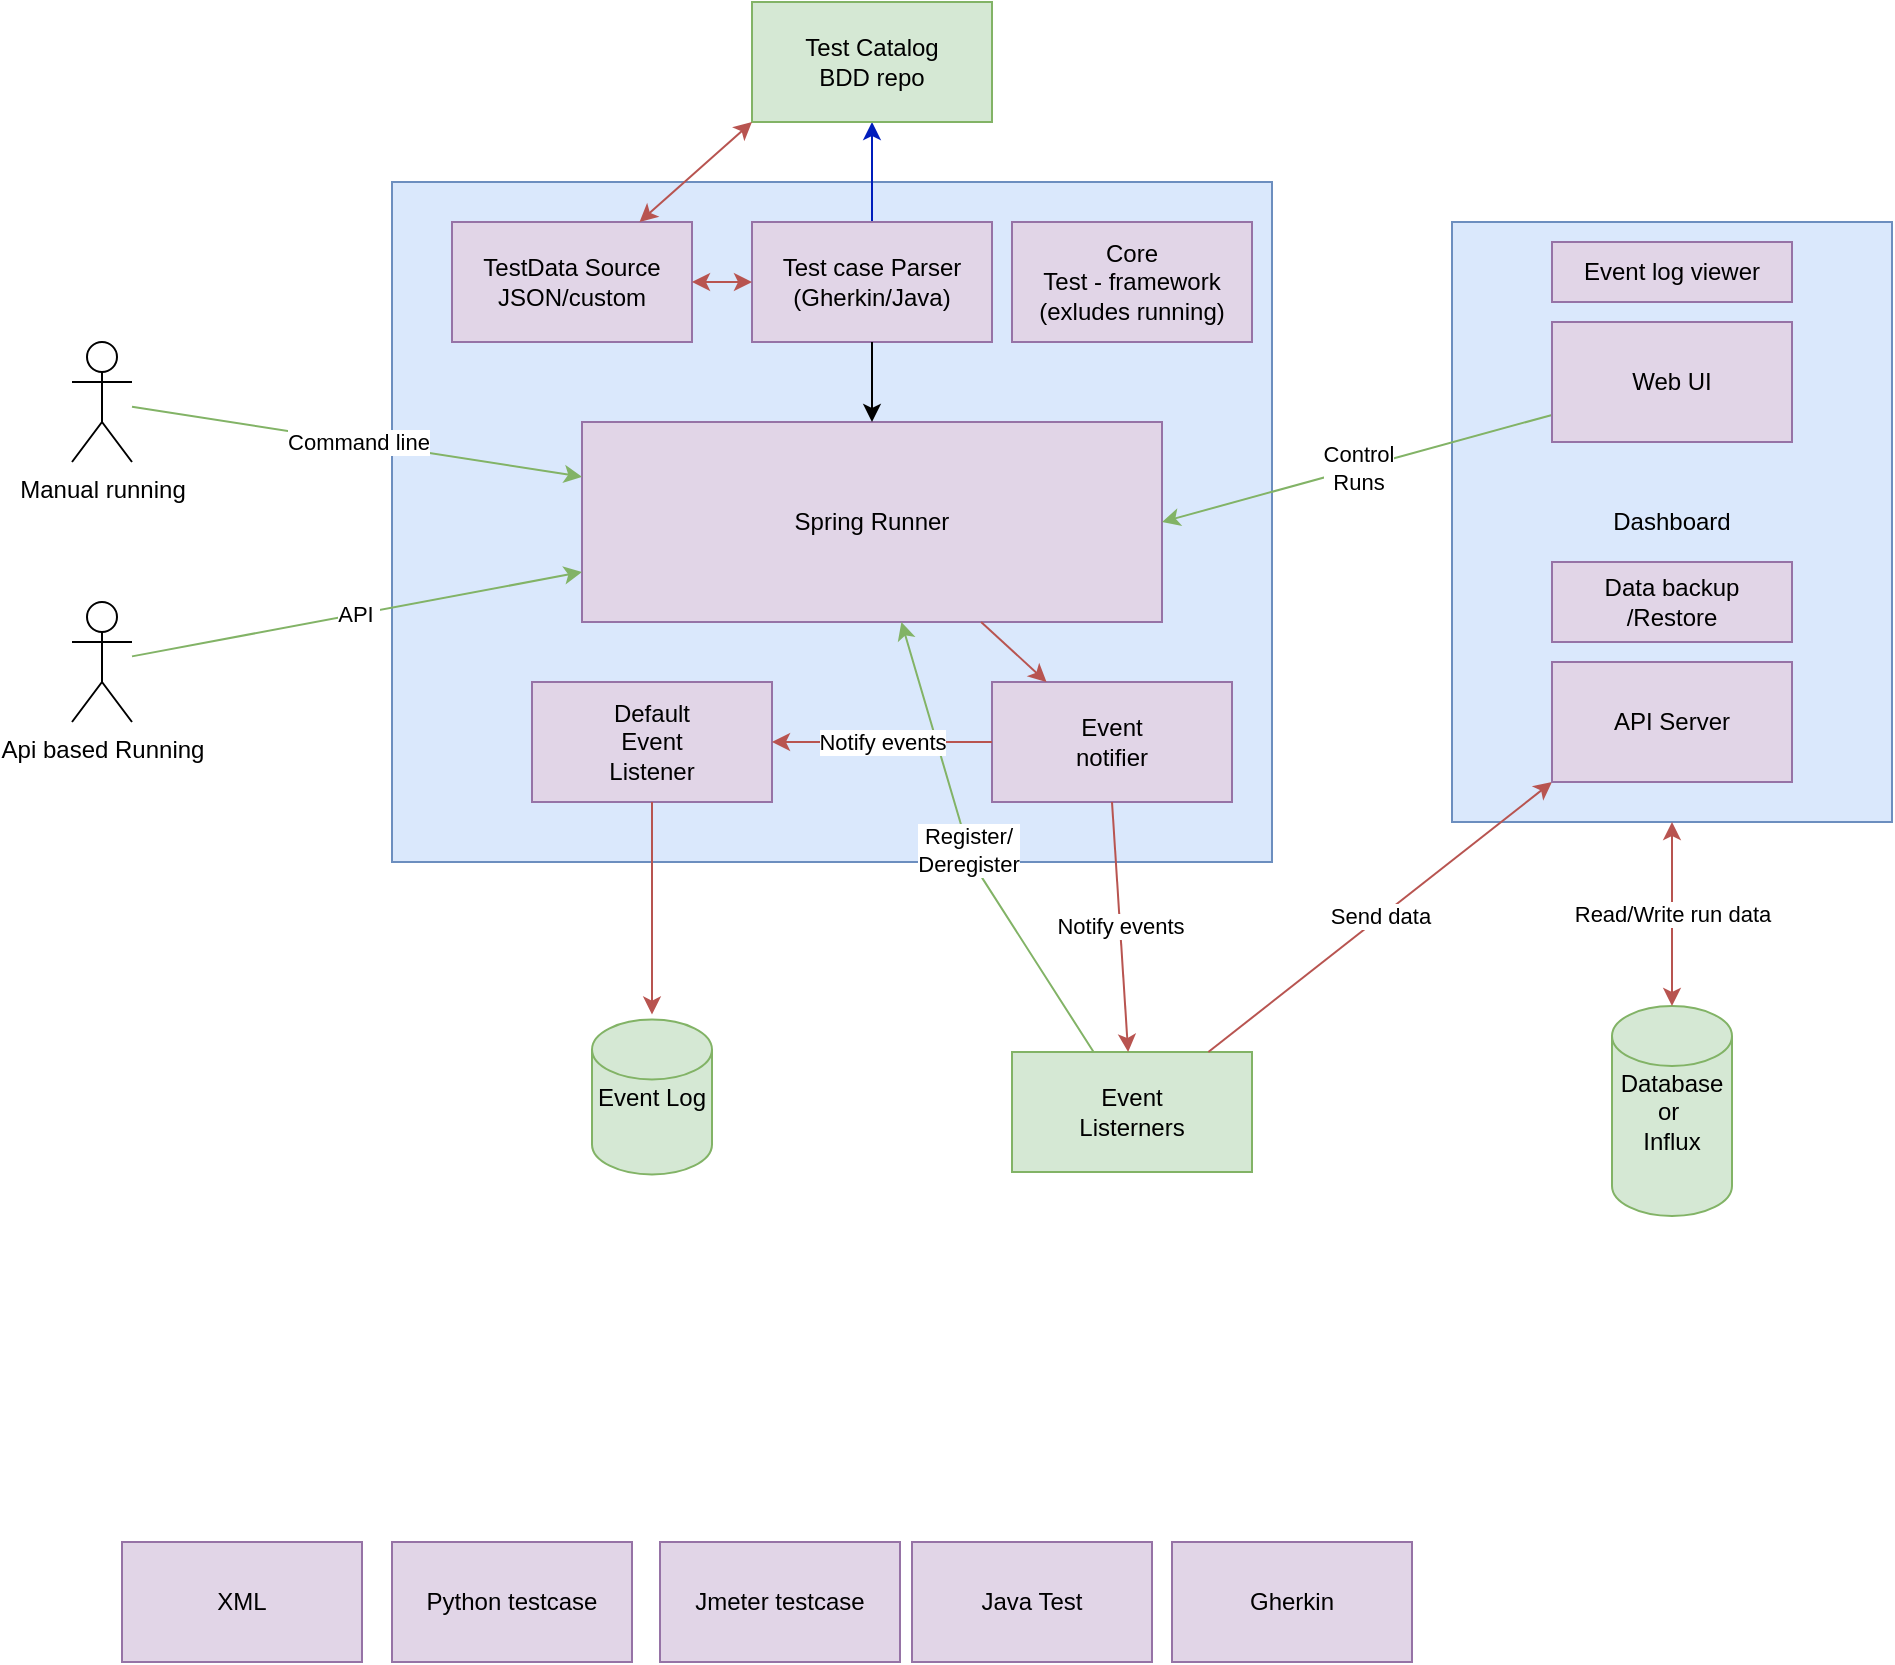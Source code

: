 <mxfile version="13.6.2" type="device"><diagram id="2MvHef93kU7Dg2RhRxHU" name="Page-1"><mxGraphModel dx="2012" dy="685" grid="1" gridSize="10" guides="1" tooltips="1" connect="1" arrows="1" fold="1" page="1" pageScale="1" pageWidth="827" pageHeight="1169" math="0" shadow="0"><root><mxCell id="0"/><mxCell id="1" parent="0"/><mxCell id="jwNGYHGZbH_4bn5UDHVS-6" value="Framework" style="rounded=0;whiteSpace=wrap;html=1;fillColor=#dae8fc;strokeColor=#6c8ebf;" parent="1" vertex="1"><mxGeometry x="70" y="120" width="440" height="340" as="geometry"/></mxCell><mxCell id="jwNGYHGZbH_4bn5UDHVS-2" value="Core&lt;br&gt;Test - framework&lt;br&gt;(exludes running)" style="rounded=0;whiteSpace=wrap;html=1;fillColor=#e1d5e7;strokeColor=#9673a6;" parent="1" vertex="1"><mxGeometry x="380" y="140" width="120" height="60" as="geometry"/></mxCell><mxCell id="jwNGYHGZbH_4bn5UDHVS-3" value="Spring Runner" style="rounded=0;whiteSpace=wrap;html=1;fillColor=#e1d5e7;strokeColor=#9673a6;" parent="1" vertex="1"><mxGeometry x="165" y="240" width="290" height="100" as="geometry"/></mxCell><mxCell id="jwNGYHGZbH_4bn5UDHVS-10" value="Manual running" style="shape=umlActor;verticalLabelPosition=bottom;verticalAlign=top;html=1;outlineConnect=0;" parent="1" vertex="1"><mxGeometry x="-90" y="200" width="30" height="60" as="geometry"/></mxCell><mxCell id="jwNGYHGZbH_4bn5UDHVS-11" value="Command line" style="endArrow=classic;html=1;fillColor=#d5e8d4;strokeColor=#82b366;" parent="1" source="jwNGYHGZbH_4bn5UDHVS-10" target="jwNGYHGZbH_4bn5UDHVS-3" edge="1"><mxGeometry width="50" height="50" relative="1" as="geometry"><mxPoint x="-40" y="320" as="sourcePoint"/><mxPoint x="10" y="270" as="targetPoint"/></mxGeometry></mxCell><mxCell id="jwNGYHGZbH_4bn5UDHVS-12" value="Api based Running" style="shape=umlActor;verticalLabelPosition=bottom;verticalAlign=top;html=1;outlineConnect=0;" parent="1" vertex="1"><mxGeometry x="-90" y="330" width="30" height="60" as="geometry"/></mxCell><mxCell id="jwNGYHGZbH_4bn5UDHVS-13" value="API&amp;nbsp;" style="endArrow=classic;html=1;entryX=0;entryY=0.75;entryDx=0;entryDy=0;fillColor=#d5e8d4;strokeColor=#82b366;" parent="1" source="jwNGYHGZbH_4bn5UDHVS-12" target="jwNGYHGZbH_4bn5UDHVS-3" edge="1"><mxGeometry width="50" height="50" relative="1" as="geometry"><mxPoint x="-50" y="321.233" as="sourcePoint"/><mxPoint x="155" y="338.082" as="targetPoint"/></mxGeometry></mxCell><mxCell id="jwNGYHGZbH_4bn5UDHVS-14" value="Dashboard" style="rounded=0;whiteSpace=wrap;html=1;fillColor=#dae8fc;strokeColor=#6c8ebf;" parent="1" vertex="1"><mxGeometry x="600" y="140" width="220" height="300" as="geometry"/></mxCell><mxCell id="jwNGYHGZbH_4bn5UDHVS-16" value="Database&lt;br&gt;or&amp;nbsp;&lt;br&gt;Influx" style="shape=cylinder2;whiteSpace=wrap;html=1;boundedLbl=1;backgroundOutline=1;size=15;fillColor=#d5e8d4;strokeColor=#82b366;" parent="1" vertex="1"><mxGeometry x="680" y="532" width="60" height="105" as="geometry"/></mxCell><mxCell id="jwNGYHGZbH_4bn5UDHVS-18" value="Read/Write run data" style="endArrow=classic;startArrow=classic;html=1;fillColor=#f8cecc;strokeColor=#b85450;" parent="1" source="jwNGYHGZbH_4bn5UDHVS-16" target="jwNGYHGZbH_4bn5UDHVS-14" edge="1"><mxGeometry width="50" height="50" relative="1" as="geometry"><mxPoint x="540" y="500" as="sourcePoint"/><mxPoint x="590" y="450" as="targetPoint"/></mxGeometry></mxCell><mxCell id="jwNGYHGZbH_4bn5UDHVS-20" value="Control&lt;br&gt;Runs" style="endArrow=classic;html=1;entryX=1;entryY=0.5;entryDx=0;entryDy=0;fillColor=#d5e8d4;strokeColor=#82b366;" parent="1" target="jwNGYHGZbH_4bn5UDHVS-3" edge="1" source="AsL5OC3fFnz88BY9B2ge-14"><mxGeometry width="50" height="50" relative="1" as="geometry"><mxPoint x="600" y="310" as="sourcePoint"/><mxPoint x="750" y="490" as="targetPoint"/></mxGeometry></mxCell><mxCell id="AsL5OC3fFnz88BY9B2ge-26" style="edgeStyle=orthogonalEdgeStyle;rounded=0;orthogonalLoop=1;jettySize=auto;html=1;entryX=0.5;entryY=1;entryDx=0;entryDy=0;fillColor=#0050ef;strokeColor=#001DBC;" edge="1" parent="1" source="jwNGYHGZbH_4bn5UDHVS-21" target="AsL5OC3fFnz88BY9B2ge-24"><mxGeometry relative="1" as="geometry"/></mxCell><mxCell id="jwNGYHGZbH_4bn5UDHVS-21" value="Test case&amp;nbsp;Parser (Gherkin/Java)" style="rounded=0;whiteSpace=wrap;html=1;fillColor=#e1d5e7;strokeColor=#9673a6;" parent="1" vertex="1"><mxGeometry x="250" y="140" width="120" height="60" as="geometry"/></mxCell><mxCell id="jwNGYHGZbH_4bn5UDHVS-22" value="Gherkin" style="rounded=0;whiteSpace=wrap;html=1;fillColor=#e1d5e7;strokeColor=#9673a6;" parent="1" vertex="1"><mxGeometry x="460" y="800" width="120" height="60" as="geometry"/></mxCell><mxCell id="jwNGYHGZbH_4bn5UDHVS-23" value="XML" style="rounded=0;whiteSpace=wrap;html=1;fillColor=#e1d5e7;strokeColor=#9673a6;" parent="1" vertex="1"><mxGeometry x="-65" y="800" width="120" height="60" as="geometry"/></mxCell><mxCell id="jwNGYHGZbH_4bn5UDHVS-24" value="Java Test" style="rounded=0;whiteSpace=wrap;html=1;fillColor=#e1d5e7;strokeColor=#9673a6;" parent="1" vertex="1"><mxGeometry x="330" y="800" width="120" height="60" as="geometry"/></mxCell><mxCell id="jwNGYHGZbH_4bn5UDHVS-25" value="Python testcase" style="rounded=0;whiteSpace=wrap;html=1;fillColor=#e1d5e7;strokeColor=#9673a6;" parent="1" vertex="1"><mxGeometry x="70" y="800" width="120" height="60" as="geometry"/></mxCell><mxCell id="jwNGYHGZbH_4bn5UDHVS-26" value="Jmeter testcase" style="rounded=0;whiteSpace=wrap;html=1;fillColor=#e1d5e7;strokeColor=#9673a6;" parent="1" vertex="1"><mxGeometry x="204" y="800" width="120" height="60" as="geometry"/></mxCell><mxCell id="AsL5OC3fFnz88BY9B2ge-1" value="Event&lt;br&gt;notifier" style="rounded=0;whiteSpace=wrap;html=1;fillColor=#e1d5e7;strokeColor=#9673a6;" vertex="1" parent="1"><mxGeometry x="370" y="370" width="120" height="60" as="geometry"/></mxCell><mxCell id="AsL5OC3fFnz88BY9B2ge-2" value="Event&lt;br&gt;Listerners" style="rounded=0;whiteSpace=wrap;html=1;fillColor=#d5e8d4;strokeColor=#82b366;" vertex="1" parent="1"><mxGeometry x="380" y="555" width="120" height="60" as="geometry"/></mxCell><mxCell id="AsL5OC3fFnz88BY9B2ge-7" value="Register/&lt;br&gt;Deregister" style="endArrow=classic;html=1;fillColor=#d5e8d4;strokeColor=#82b366;" edge="1" parent="1" source="AsL5OC3fFnz88BY9B2ge-2" target="jwNGYHGZbH_4bn5UDHVS-3"><mxGeometry width="50" height="50" relative="1" as="geometry"><mxPoint x="260" y="500" as="sourcePoint"/><mxPoint x="310" y="450" as="targetPoint"/><Array as="points"><mxPoint x="360" y="460"/></Array></mxGeometry></mxCell><mxCell id="AsL5OC3fFnz88BY9B2ge-8" value="Send data" style="endArrow=classic;html=1;fillColor=#f8cecc;strokeColor=#b85450;entryX=0;entryY=1;entryDx=0;entryDy=0;" edge="1" parent="1" source="AsL5OC3fFnz88BY9B2ge-2" target="AsL5OC3fFnz88BY9B2ge-13"><mxGeometry width="50" height="50" relative="1" as="geometry"><mxPoint x="580" y="490" as="sourcePoint"/><mxPoint x="630" y="440" as="targetPoint"/></mxGeometry></mxCell><mxCell id="AsL5OC3fFnz88BY9B2ge-9" value="Notify events" style="endArrow=classic;html=1;exitX=0.5;exitY=1;exitDx=0;exitDy=0;fillColor=#f8cecc;strokeColor=#b85450;" edge="1" parent="1" source="AsL5OC3fFnz88BY9B2ge-1" target="AsL5OC3fFnz88BY9B2ge-2"><mxGeometry width="50" height="50" relative="1" as="geometry"><mxPoint x="600" y="580" as="sourcePoint"/><mxPoint x="650" y="530" as="targetPoint"/></mxGeometry></mxCell><mxCell id="AsL5OC3fFnz88BY9B2ge-10" value="Default&lt;br&gt;Event&lt;br&gt;Listener" style="rounded=0;whiteSpace=wrap;html=1;fillColor=#e1d5e7;strokeColor=#9673a6;" vertex="1" parent="1"><mxGeometry x="140" y="370" width="120" height="60" as="geometry"/></mxCell><mxCell id="AsL5OC3fFnz88BY9B2ge-12" value="Notify events" style="endArrow=classic;html=1;exitX=0;exitY=0.5;exitDx=0;exitDy=0;entryX=1;entryY=0.5;entryDx=0;entryDy=0;fillColor=#f8cecc;strokeColor=#b85450;" edge="1" parent="1" source="AsL5OC3fFnz88BY9B2ge-1" target="AsL5OC3fFnz88BY9B2ge-10"><mxGeometry width="50" height="50" relative="1" as="geometry"><mxPoint x="440" y="430" as="sourcePoint"/><mxPoint x="463.333" y="535" as="targetPoint"/></mxGeometry></mxCell><mxCell id="AsL5OC3fFnz88BY9B2ge-13" value="API Server" style="rounded=0;whiteSpace=wrap;html=1;fillColor=#e1d5e7;strokeColor=#9673a6;" vertex="1" parent="1"><mxGeometry x="650" y="360" width="120" height="60" as="geometry"/></mxCell><mxCell id="AsL5OC3fFnz88BY9B2ge-14" value="Web UI" style="rounded=0;whiteSpace=wrap;html=1;fillColor=#e1d5e7;strokeColor=#9673a6;" vertex="1" parent="1"><mxGeometry x="650" y="190" width="120" height="60" as="geometry"/></mxCell><mxCell id="AsL5OC3fFnz88BY9B2ge-15" value="Event Log" style="shape=cylinder2;whiteSpace=wrap;html=1;boundedLbl=1;backgroundOutline=1;size=15;fillColor=#d5e8d4;strokeColor=#82b366;" vertex="1" parent="1"><mxGeometry x="170" y="538.75" width="60" height="77.5" as="geometry"/></mxCell><mxCell id="AsL5OC3fFnz88BY9B2ge-16" value="" style="endArrow=classic;html=1;entryX=0.5;entryY=-0.032;entryDx=0;entryDy=0;entryPerimeter=0;fillColor=#f8cecc;strokeColor=#b85450;" edge="1" parent="1" source="AsL5OC3fFnz88BY9B2ge-10" target="AsL5OC3fFnz88BY9B2ge-15"><mxGeometry width="50" height="50" relative="1" as="geometry"><mxPoint x="120" y="530" as="sourcePoint"/><mxPoint x="170" y="480" as="targetPoint"/></mxGeometry></mxCell><mxCell id="AsL5OC3fFnz88BY9B2ge-18" value="Data backup&lt;br&gt;/Restore" style="rounded=0;whiteSpace=wrap;html=1;fillColor=#e1d5e7;strokeColor=#9673a6;" vertex="1" parent="1"><mxGeometry x="650" y="310" width="120" height="40" as="geometry"/></mxCell><mxCell id="AsL5OC3fFnz88BY9B2ge-22" value="" style="endArrow=classic;html=1;fillColor=#f8cecc;strokeColor=#b85450;" edge="1" parent="1" source="jwNGYHGZbH_4bn5UDHVS-3" target="AsL5OC3fFnz88BY9B2ge-1"><mxGeometry width="50" height="50" relative="1" as="geometry"><mxPoint x="390" y="400" as="sourcePoint"/><mxPoint x="440" y="350" as="targetPoint"/></mxGeometry></mxCell><mxCell id="AsL5OC3fFnz88BY9B2ge-23" value="Event log viewer" style="rounded=0;whiteSpace=wrap;html=1;fillColor=#e1d5e7;strokeColor=#9673a6;" vertex="1" parent="1"><mxGeometry x="650" y="150" width="120" height="30" as="geometry"/></mxCell><mxCell id="AsL5OC3fFnz88BY9B2ge-24" value="Test Catalog&lt;br&gt;BDD repo" style="rounded=0;whiteSpace=wrap;html=1;fillColor=#d5e8d4;strokeColor=#82b366;" vertex="1" parent="1"><mxGeometry x="250" y="30" width="120" height="60" as="geometry"/></mxCell><mxCell id="AsL5OC3fFnz88BY9B2ge-25" value="TestData Source&lt;br&gt;JSON/custom" style="rounded=0;whiteSpace=wrap;html=1;fillColor=#e1d5e7;strokeColor=#9673a6;" vertex="1" parent="1"><mxGeometry x="100" y="140" width="120" height="60" as="geometry"/></mxCell><mxCell id="AsL5OC3fFnz88BY9B2ge-27" value="" style="endArrow=classic;html=1;" edge="1" parent="1" source="jwNGYHGZbH_4bn5UDHVS-21" target="jwNGYHGZbH_4bn5UDHVS-3"><mxGeometry width="50" height="50" relative="1" as="geometry"><mxPoint x="220" y="260" as="sourcePoint"/><mxPoint x="270" y="210" as="targetPoint"/></mxGeometry></mxCell><mxCell id="AsL5OC3fFnz88BY9B2ge-28" value="" style="endArrow=classic;startArrow=classic;html=1;exitX=1;exitY=0.5;exitDx=0;exitDy=0;entryX=0;entryY=0.5;entryDx=0;entryDy=0;entryPerimeter=0;fillColor=#f8cecc;strokeColor=#b85450;" edge="1" parent="1" source="AsL5OC3fFnz88BY9B2ge-25" target="jwNGYHGZbH_4bn5UDHVS-21"><mxGeometry width="50" height="50" relative="1" as="geometry"><mxPoint x="250" y="230" as="sourcePoint"/><mxPoint x="300" y="180" as="targetPoint"/></mxGeometry></mxCell><mxCell id="AsL5OC3fFnz88BY9B2ge-30" value="" style="endArrow=classic;startArrow=classic;html=1;entryX=0;entryY=1;entryDx=0;entryDy=0;fillColor=#f8cecc;strokeColor=#b85450;" edge="1" parent="1" source="AsL5OC3fFnz88BY9B2ge-25" target="AsL5OC3fFnz88BY9B2ge-24"><mxGeometry width="50" height="50" relative="1" as="geometry"><mxPoint x="430" y="320" as="sourcePoint"/><mxPoint x="480" y="270" as="targetPoint"/></mxGeometry></mxCell></root></mxGraphModel></diagram></mxfile>